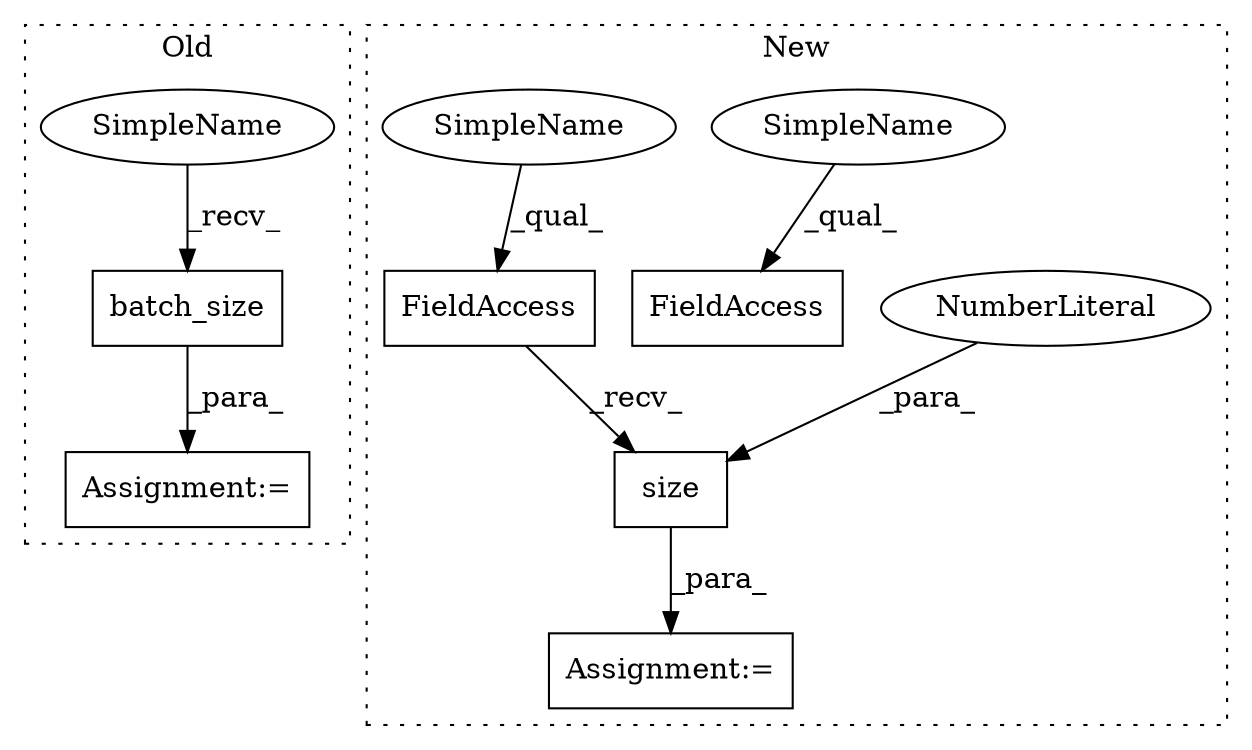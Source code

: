 digraph G {
subgraph cluster0 {
1 [label="batch_size" a="32" s="952" l="12" shape="box"];
7 [label="Assignment:=" a="7" s="946" l="1" shape="box"];
8 [label="SimpleName" a="42" s="947" l="4" shape="ellipse"];
label = "Old";
style="dotted";
}
subgraph cluster1 {
2 [label="size" a="32" s="577,583" l="5,1" shape="box"];
3 [label="FieldAccess" a="22" s="555" l="21" shape="box"];
4 [label="NumberLiteral" a="34" s="582" l="1" shape="ellipse"];
5 [label="FieldAccess" a="22" s="479" l="15" shape="box"];
6 [label="Assignment:=" a="7" s="543" l="1" shape="box"];
9 [label="SimpleName" a="42" s="479" l="4" shape="ellipse"];
10 [label="SimpleName" a="42" s="555" l="4" shape="ellipse"];
label = "New";
style="dotted";
}
1 -> 7 [label="_para_"];
2 -> 6 [label="_para_"];
3 -> 2 [label="_recv_"];
4 -> 2 [label="_para_"];
8 -> 1 [label="_recv_"];
9 -> 5 [label="_qual_"];
10 -> 3 [label="_qual_"];
}
